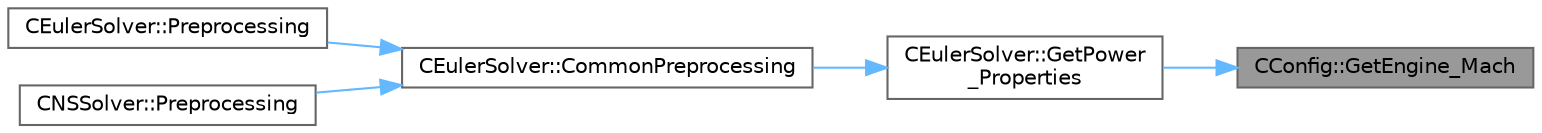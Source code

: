 digraph "CConfig::GetEngine_Mach"
{
 // LATEX_PDF_SIZE
  bgcolor="transparent";
  edge [fontname=Helvetica,fontsize=10,labelfontname=Helvetica,labelfontsize=10];
  node [fontname=Helvetica,fontsize=10,shape=box,height=0.2,width=0.4];
  rankdir="RL";
  Node1 [id="Node000001",label="CConfig::GetEngine_Mach",height=0.2,width=0.4,color="gray40", fillcolor="grey60", style="filled", fontcolor="black",tooltip="Get the back pressure (static) at an outlet boundary."];
  Node1 -> Node2 [id="edge1_Node000001_Node000002",dir="back",color="steelblue1",style="solid",tooltip=" "];
  Node2 [id="Node000002",label="CEulerSolver::GetPower\l_Properties",height=0.2,width=0.4,color="grey40", fillcolor="white", style="filled",URL="$classCEulerSolver.html#ad8b538a82e5a7a7e3903ec29954b1d07",tooltip="Compute the Fan face Mach number."];
  Node2 -> Node3 [id="edge2_Node000002_Node000003",dir="back",color="steelblue1",style="solid",tooltip=" "];
  Node3 [id="Node000003",label="CEulerSolver::CommonPreprocessing",height=0.2,width=0.4,color="grey40", fillcolor="white", style="filled",URL="$classCEulerSolver.html#a0d6f93feba8d6aad18edf3594213042b",tooltip="Preprocessing actions common to the Euler and NS solvers."];
  Node3 -> Node4 [id="edge3_Node000003_Node000004",dir="back",color="steelblue1",style="solid",tooltip=" "];
  Node4 [id="Node000004",label="CEulerSolver::Preprocessing",height=0.2,width=0.4,color="grey40", fillcolor="white", style="filled",URL="$classCEulerSolver.html#ab08b6aa95648e7ab973f9f247fe54b31",tooltip="Compute primitive variables and their gradients."];
  Node3 -> Node5 [id="edge4_Node000003_Node000005",dir="back",color="steelblue1",style="solid",tooltip=" "];
  Node5 [id="Node000005",label="CNSSolver::Preprocessing",height=0.2,width=0.4,color="grey40", fillcolor="white", style="filled",URL="$classCNSSolver.html#af83e7cb773797239cdc98fc4d202d32f",tooltip="Restart residual and compute gradients."];
}
